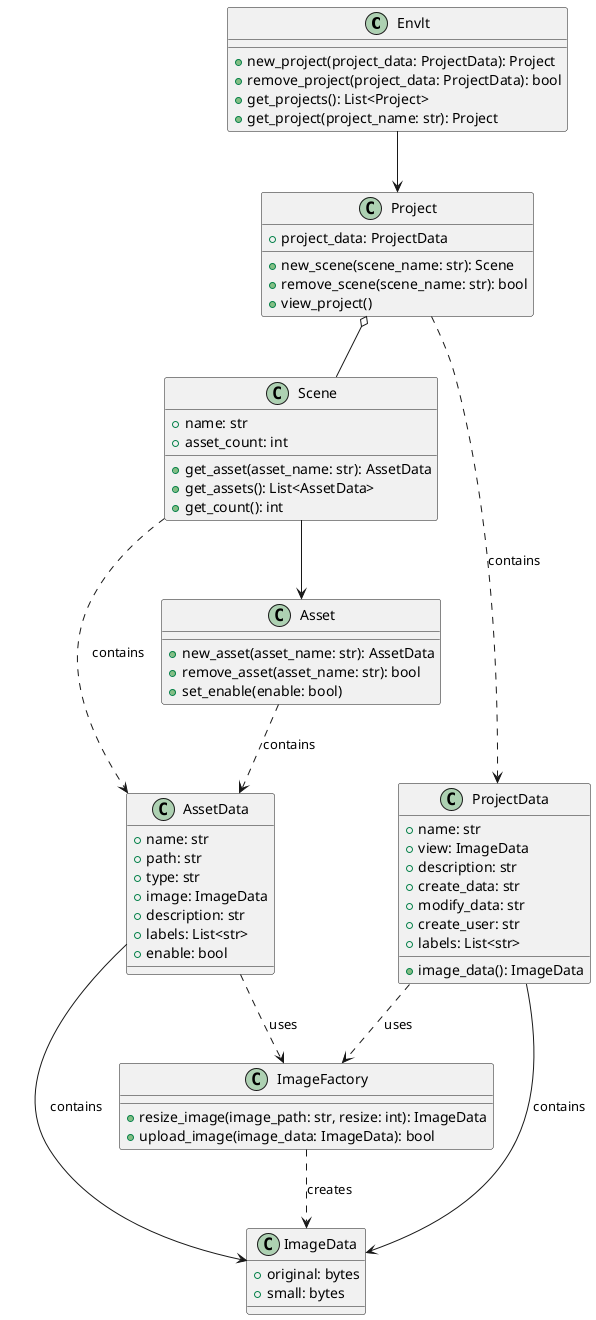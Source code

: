 @startuml
class Envlt {
    + new_project(project_data: ProjectData): Project
    + remove_project(project_data: ProjectData): bool
    + get_projects(): List<Project>
    + get_project(project_name: str): Project
}

class Project {
    + project_data: ProjectData
    + new_scene(scene_name: str): Scene
    + remove_scene(scene_name: str): bool
    + view_project()
}

class Scene {
    + name: str
    + asset_count: int
    + get_asset(asset_name: str): AssetData
    + get_assets(): List<AssetData>
    + get_count(): int
}
class Asset{
    + new_asset(asset_name: str): AssetData
    + remove_asset(asset_name: str): bool
    + set_enable(enable: bool)
}

class AssetData {
    + name: str
    + path: str
    + type: str
    + image: ImageData
    + description: str
    + labels: List<str>
    + enable: bool
}

class ProjectData {
    + name: str
    + view: ImageData
    + description: str
    + create_data: str
    + modify_data: str
    + create_user: str
    + labels: List<str>
    + image_data(): ImageData
}

class ImageFactory {
    + resize_image(image_path: str, resize: int): ImageData
    + upload_image(image_data: ImageData): bool
}

class ImageData {
    + original: bytes
    + small: bytes
}

Envlt --> Project
Project o-- Scene
ProjectData --> ImageData: contains
Project ..> ProjectData: contains
ImageFactory ..> ImageData: creates
ProjectData ..> ImageFactory: uses
Scene --> Asset
Scene ..> AssetData: contains
Asset ..> AssetData: contains
AssetData ..> ImageFactory: uses
AssetData --> ImageData: contains
@enduml